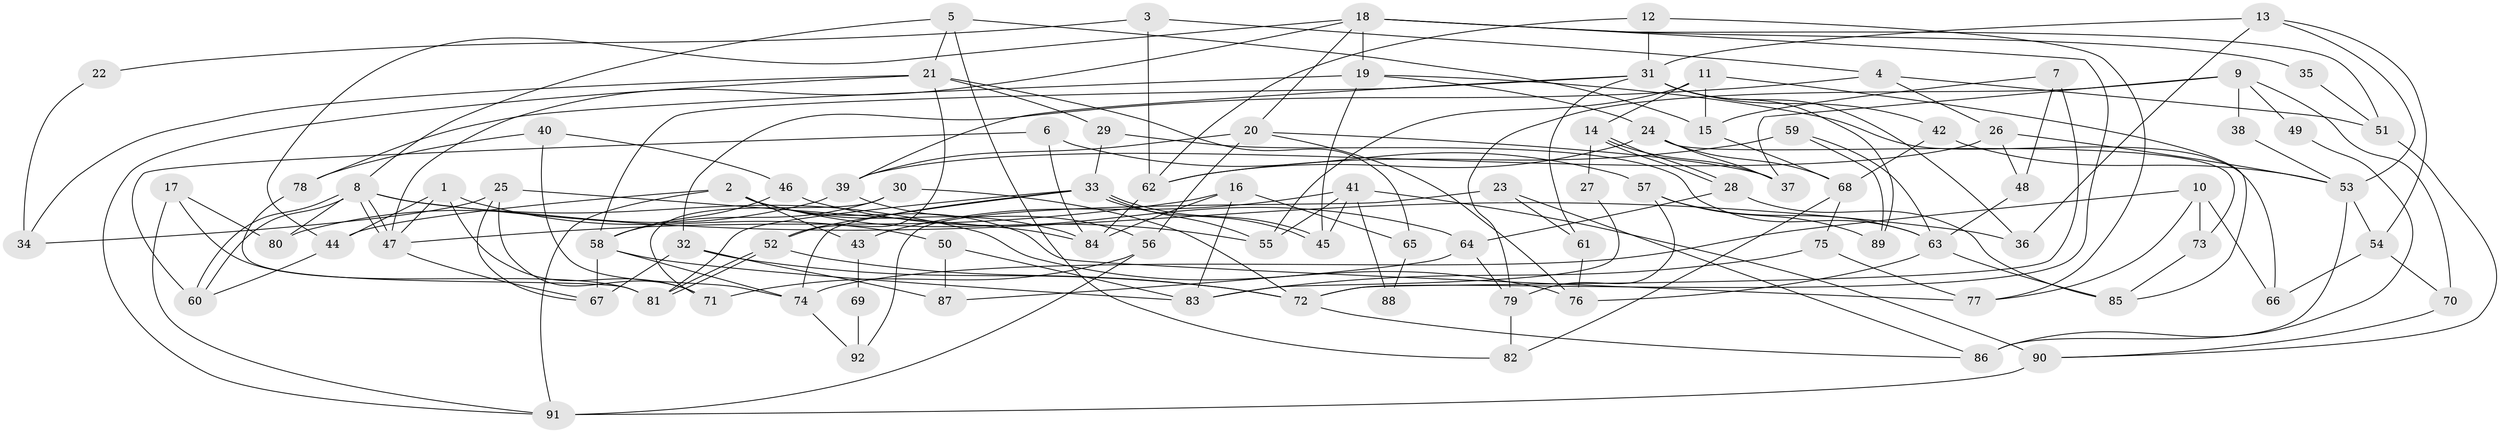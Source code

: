 // coarse degree distribution, {5: 0.19642857142857142, 7: 0.17857142857142858, 3: 0.19642857142857142, 4: 0.17857142857142858, 6: 0.17857142857142858, 8: 0.03571428571428571, 2: 0.03571428571428571}
// Generated by graph-tools (version 1.1) at 2025/23/03/03/25 07:23:57]
// undirected, 92 vertices, 184 edges
graph export_dot {
graph [start="1"]
  node [color=gray90,style=filled];
  1;
  2;
  3;
  4;
  5;
  6;
  7;
  8;
  9;
  10;
  11;
  12;
  13;
  14;
  15;
  16;
  17;
  18;
  19;
  20;
  21;
  22;
  23;
  24;
  25;
  26;
  27;
  28;
  29;
  30;
  31;
  32;
  33;
  34;
  35;
  36;
  37;
  38;
  39;
  40;
  41;
  42;
  43;
  44;
  45;
  46;
  47;
  48;
  49;
  50;
  51;
  52;
  53;
  54;
  55;
  56;
  57;
  58;
  59;
  60;
  61;
  62;
  63;
  64;
  65;
  66;
  67;
  68;
  69;
  70;
  71;
  72;
  73;
  74;
  75;
  76;
  77;
  78;
  79;
  80;
  81;
  82;
  83;
  84;
  85;
  86;
  87;
  88;
  89;
  90;
  91;
  92;
  1 -- 47;
  1 -- 44;
  1 -- 50;
  1 -- 71;
  2 -- 91;
  2 -- 84;
  2 -- 43;
  2 -- 44;
  2 -- 55;
  2 -- 77;
  3 -- 4;
  3 -- 62;
  3 -- 22;
  4 -- 32;
  4 -- 51;
  4 -- 26;
  5 -- 8;
  5 -- 21;
  5 -- 15;
  5 -- 82;
  6 -- 84;
  6 -- 60;
  6 -- 57;
  7 -- 15;
  7 -- 48;
  7 -- 72;
  8 -- 60;
  8 -- 60;
  8 -- 47;
  8 -- 47;
  8 -- 36;
  8 -- 76;
  8 -- 80;
  9 -- 79;
  9 -- 37;
  9 -- 38;
  9 -- 49;
  9 -- 70;
  10 -- 74;
  10 -- 66;
  10 -- 73;
  10 -- 77;
  11 -- 55;
  11 -- 85;
  11 -- 14;
  11 -- 15;
  12 -- 77;
  12 -- 31;
  12 -- 62;
  13 -- 31;
  13 -- 36;
  13 -- 53;
  13 -- 54;
  14 -- 28;
  14 -- 28;
  14 -- 27;
  14 -- 37;
  15 -- 68;
  16 -- 84;
  16 -- 47;
  16 -- 65;
  16 -- 83;
  17 -- 81;
  17 -- 80;
  17 -- 91;
  18 -- 20;
  18 -- 72;
  18 -- 19;
  18 -- 35;
  18 -- 44;
  18 -- 47;
  18 -- 51;
  19 -- 24;
  19 -- 45;
  19 -- 66;
  19 -- 78;
  20 -- 56;
  20 -- 39;
  20 -- 37;
  20 -- 76;
  21 -- 91;
  21 -- 52;
  21 -- 29;
  21 -- 34;
  21 -- 65;
  22 -- 34;
  23 -- 86;
  23 -- 61;
  23 -- 92;
  24 -- 68;
  24 -- 37;
  24 -- 62;
  24 -- 73;
  25 -- 67;
  25 -- 71;
  25 -- 34;
  25 -- 84;
  26 -- 53;
  26 -- 39;
  26 -- 48;
  27 -- 83;
  28 -- 85;
  28 -- 64;
  29 -- 63;
  29 -- 33;
  30 -- 71;
  30 -- 72;
  30 -- 58;
  31 -- 58;
  31 -- 89;
  31 -- 36;
  31 -- 39;
  31 -- 42;
  31 -- 61;
  32 -- 72;
  32 -- 67;
  32 -- 87;
  33 -- 45;
  33 -- 45;
  33 -- 52;
  33 -- 55;
  33 -- 74;
  33 -- 81;
  35 -- 51;
  38 -- 53;
  39 -- 56;
  39 -- 80;
  40 -- 74;
  40 -- 78;
  40 -- 46;
  41 -- 55;
  41 -- 45;
  41 -- 43;
  41 -- 88;
  41 -- 90;
  42 -- 68;
  42 -- 53;
  43 -- 69;
  44 -- 60;
  46 -- 64;
  46 -- 58;
  47 -- 67;
  48 -- 63;
  49 -- 86;
  50 -- 83;
  50 -- 87;
  51 -- 90;
  52 -- 81;
  52 -- 81;
  52 -- 72;
  53 -- 54;
  53 -- 86;
  54 -- 66;
  54 -- 70;
  56 -- 91;
  56 -- 71;
  57 -- 79;
  57 -- 63;
  57 -- 89;
  58 -- 67;
  58 -- 74;
  58 -- 83;
  59 -- 62;
  59 -- 63;
  59 -- 89;
  61 -- 76;
  62 -- 84;
  63 -- 76;
  63 -- 85;
  64 -- 87;
  64 -- 79;
  65 -- 88;
  68 -- 75;
  68 -- 82;
  69 -- 92;
  70 -- 90;
  72 -- 86;
  73 -- 85;
  74 -- 92;
  75 -- 83;
  75 -- 77;
  78 -- 81;
  79 -- 82;
  90 -- 91;
}
